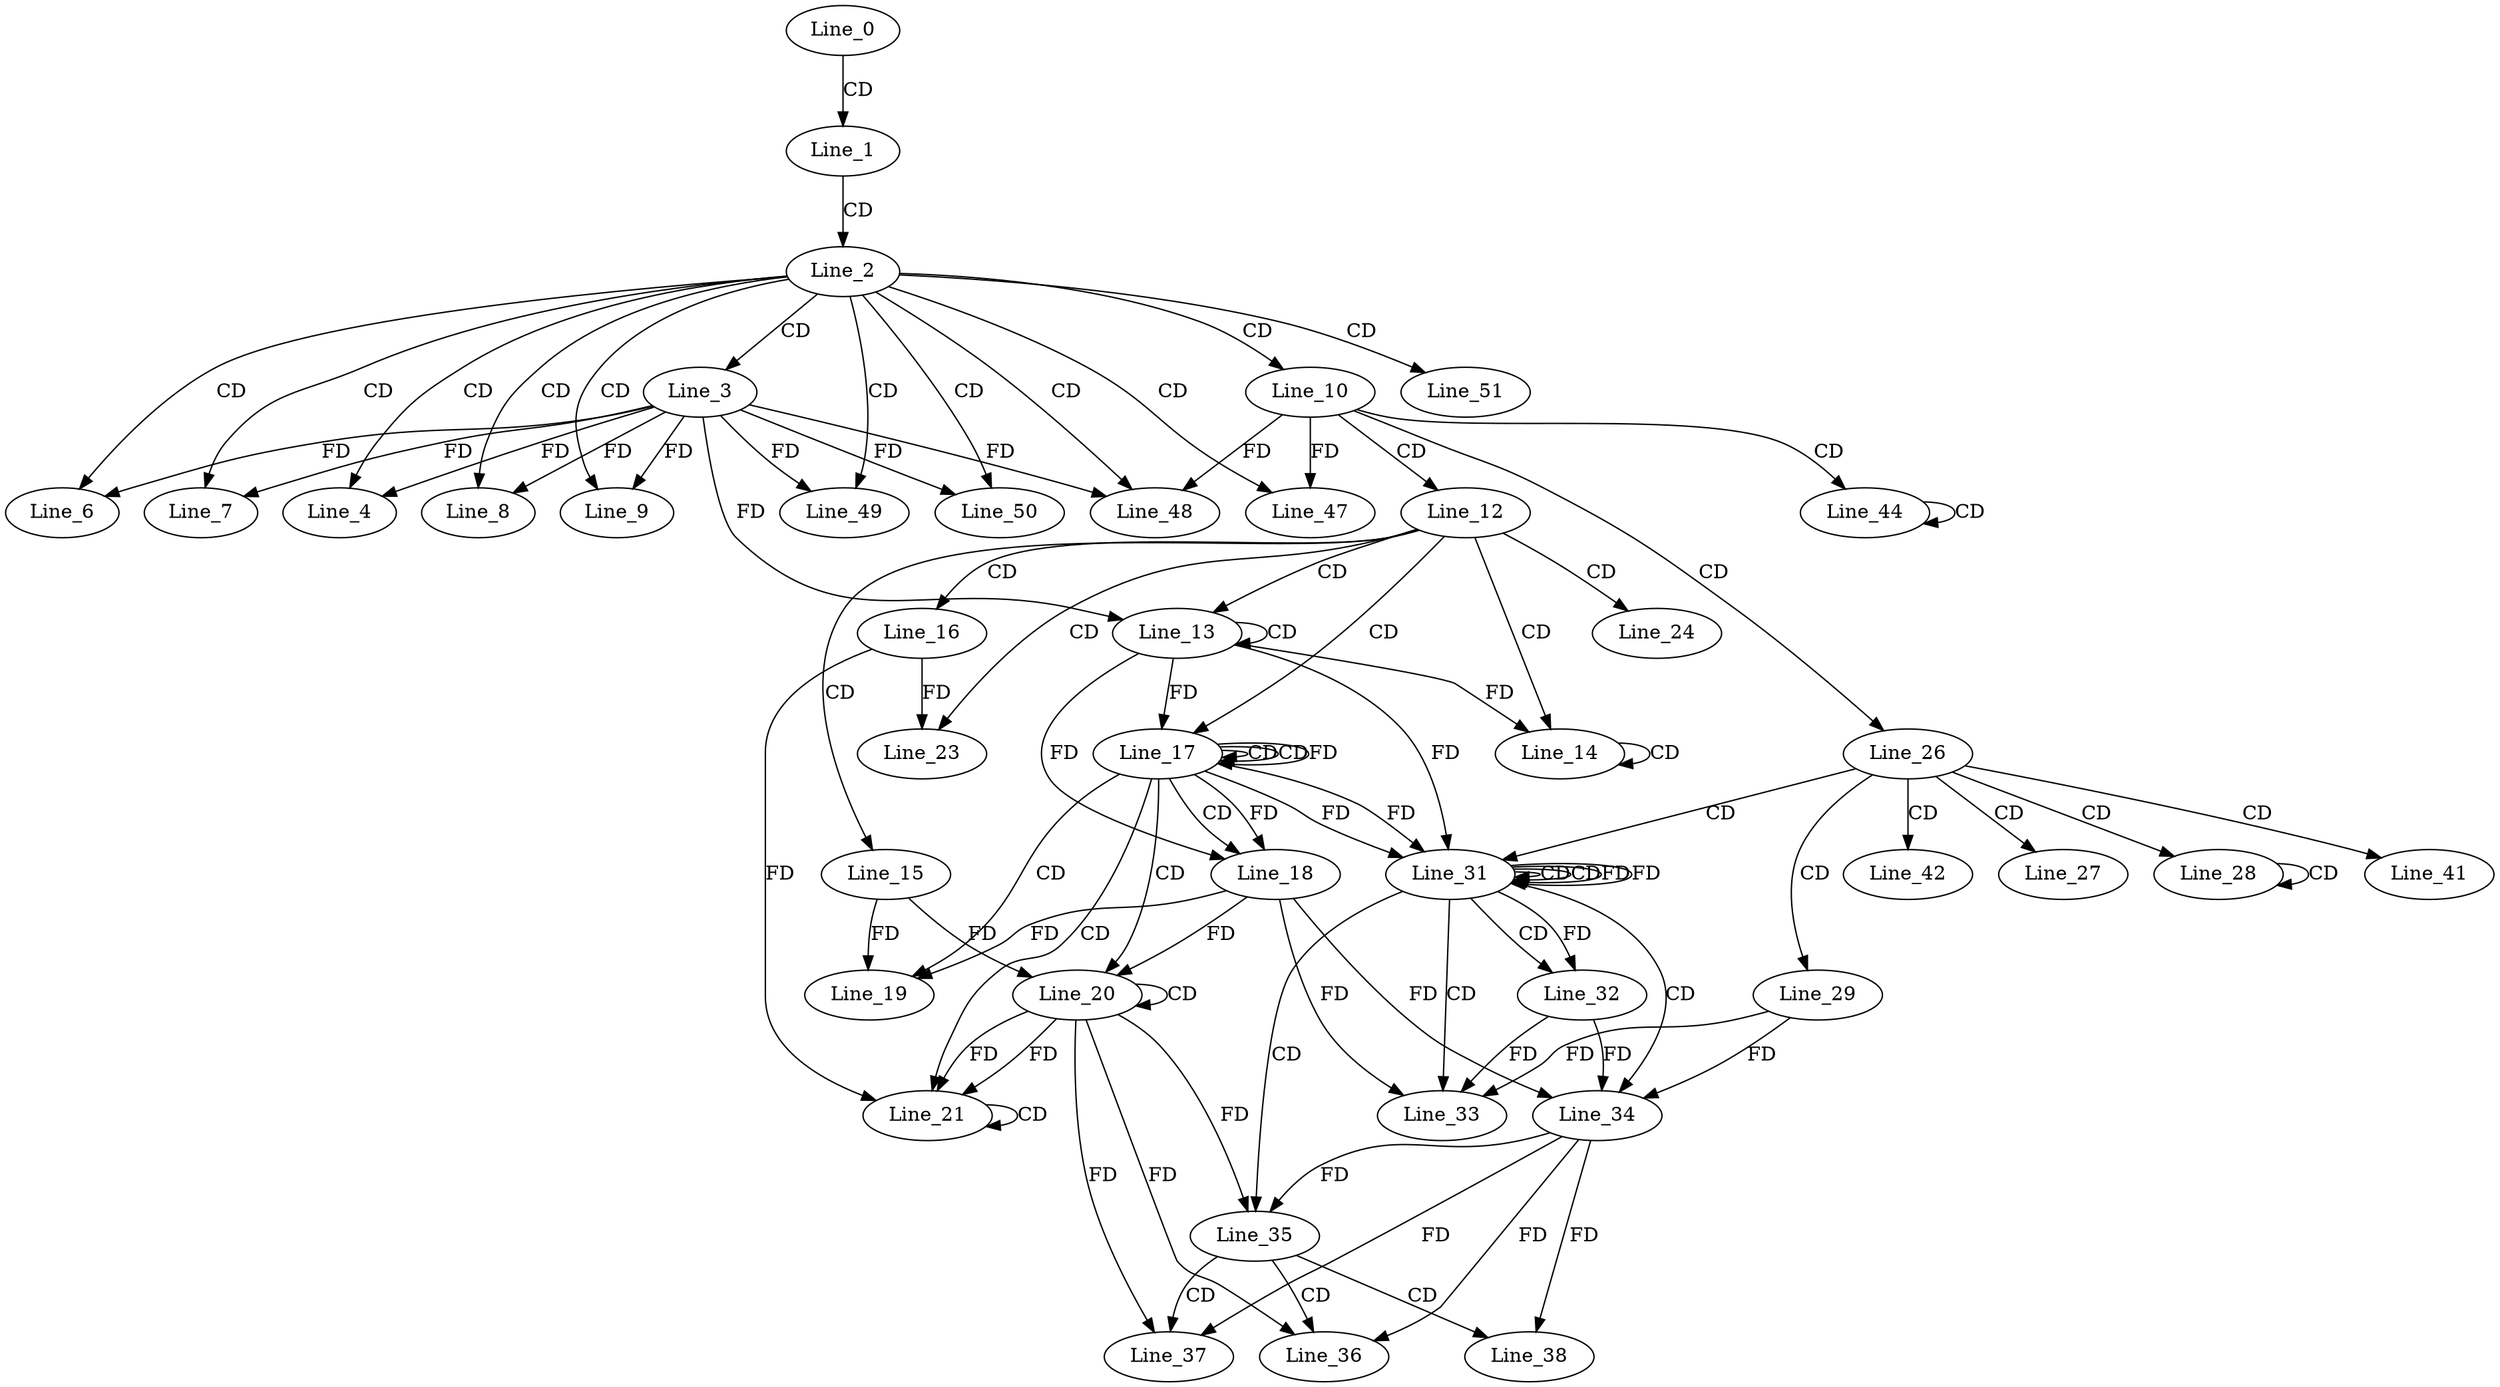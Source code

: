 digraph G {
  Line_0;
  Line_1;
  Line_2;
  Line_3;
  Line_4;
  Line_6;
  Line_7;
  Line_8;
  Line_9;
  Line_10;
  Line_10;
  Line_12;
  Line_13;
  Line_13;
  Line_14;
  Line_14;
  Line_14;
  Line_15;
  Line_16;
  Line_17;
  Line_17;
  Line_17;
  Line_17;
  Line_18;
  Line_18;
  Line_19;
  Line_20;
  Line_20;
  Line_21;
  Line_21;
  Line_23;
  Line_24;
  Line_26;
  Line_27;
  Line_28;
  Line_28;
  Line_28;
  Line_29;
  Line_31;
  Line_31;
  Line_31;
  Line_31;
  Line_32;
  Line_32;
  Line_33;
  Line_34;
  Line_34;
  Line_35;
  Line_36;
  Line_37;
  Line_38;
  Line_41;
  Line_42;
  Line_44;
  Line_44;
  Line_47;
  Line_48;
  Line_49;
  Line_50;
  Line_50;
  Line_51;
  Line_0 -> Line_1 [ label="CD" ];
  Line_1 -> Line_2 [ label="CD" ];
  Line_2 -> Line_3 [ label="CD" ];
  Line_2 -> Line_4 [ label="CD" ];
  Line_3 -> Line_4 [ label="FD" ];
  Line_2 -> Line_6 [ label="CD" ];
  Line_3 -> Line_6 [ label="FD" ];
  Line_2 -> Line_7 [ label="CD" ];
  Line_3 -> Line_7 [ label="FD" ];
  Line_2 -> Line_8 [ label="CD" ];
  Line_3 -> Line_8 [ label="FD" ];
  Line_2 -> Line_9 [ label="CD" ];
  Line_3 -> Line_9 [ label="FD" ];
  Line_2 -> Line_10 [ label="CD" ];
  Line_10 -> Line_12 [ label="CD" ];
  Line_12 -> Line_13 [ label="CD" ];
  Line_13 -> Line_13 [ label="CD" ];
  Line_3 -> Line_13 [ label="FD" ];
  Line_12 -> Line_14 [ label="CD" ];
  Line_13 -> Line_14 [ label="FD" ];
  Line_14 -> Line_14 [ label="CD" ];
  Line_12 -> Line_15 [ label="CD" ];
  Line_12 -> Line_16 [ label="CD" ];
  Line_12 -> Line_17 [ label="CD" ];
  Line_17 -> Line_17 [ label="CD" ];
  Line_17 -> Line_17 [ label="CD" ];
  Line_13 -> Line_17 [ label="FD" ];
  Line_17 -> Line_17 [ label="FD" ];
  Line_17 -> Line_18 [ label="CD" ];
  Line_13 -> Line_18 [ label="FD" ];
  Line_17 -> Line_18 [ label="FD" ];
  Line_17 -> Line_19 [ label="CD" ];
  Line_15 -> Line_19 [ label="FD" ];
  Line_18 -> Line_19 [ label="FD" ];
  Line_17 -> Line_20 [ label="CD" ];
  Line_20 -> Line_20 [ label="CD" ];
  Line_18 -> Line_20 [ label="FD" ];
  Line_15 -> Line_20 [ label="FD" ];
  Line_17 -> Line_21 [ label="CD" ];
  Line_20 -> Line_21 [ label="FD" ];
  Line_21 -> Line_21 [ label="CD" ];
  Line_16 -> Line_21 [ label="FD" ];
  Line_20 -> Line_21 [ label="FD" ];
  Line_12 -> Line_23 [ label="CD" ];
  Line_16 -> Line_23 [ label="FD" ];
  Line_12 -> Line_24 [ label="CD" ];
  Line_10 -> Line_26 [ label="CD" ];
  Line_26 -> Line_27 [ label="CD" ];
  Line_26 -> Line_28 [ label="CD" ];
  Line_28 -> Line_28 [ label="CD" ];
  Line_26 -> Line_29 [ label="CD" ];
  Line_26 -> Line_31 [ label="CD" ];
  Line_31 -> Line_31 [ label="CD" ];
  Line_17 -> Line_31 [ label="FD" ];
  Line_13 -> Line_31 [ label="FD" ];
  Line_31 -> Line_31 [ label="CD" ];
  Line_31 -> Line_31 [ label="FD" ];
  Line_17 -> Line_31 [ label="FD" ];
  Line_31 -> Line_32 [ label="CD" ];
  Line_31 -> Line_32 [ label="FD" ];
  Line_31 -> Line_33 [ label="CD" ];
  Line_29 -> Line_33 [ label="FD" ];
  Line_32 -> Line_33 [ label="FD" ];
  Line_18 -> Line_33 [ label="FD" ];
  Line_31 -> Line_34 [ label="CD" ];
  Line_32 -> Line_34 [ label="FD" ];
  Line_18 -> Line_34 [ label="FD" ];
  Line_29 -> Line_34 [ label="FD" ];
  Line_31 -> Line_35 [ label="CD" ];
  Line_34 -> Line_35 [ label="FD" ];
  Line_20 -> Line_35 [ label="FD" ];
  Line_35 -> Line_36 [ label="CD" ];
  Line_34 -> Line_36 [ label="FD" ];
  Line_20 -> Line_36 [ label="FD" ];
  Line_35 -> Line_37 [ label="CD" ];
  Line_34 -> Line_37 [ label="FD" ];
  Line_20 -> Line_37 [ label="FD" ];
  Line_35 -> Line_38 [ label="CD" ];
  Line_34 -> Line_38 [ label="FD" ];
  Line_26 -> Line_41 [ label="CD" ];
  Line_26 -> Line_42 [ label="CD" ];
  Line_10 -> Line_44 [ label="CD" ];
  Line_44 -> Line_44 [ label="CD" ];
  Line_2 -> Line_47 [ label="CD" ];
  Line_10 -> Line_47 [ label="FD" ];
  Line_2 -> Line_48 [ label="CD" ];
  Line_3 -> Line_48 [ label="FD" ];
  Line_10 -> Line_48 [ label="FD" ];
  Line_2 -> Line_49 [ label="CD" ];
  Line_3 -> Line_49 [ label="FD" ];
  Line_2 -> Line_50 [ label="CD" ];
  Line_3 -> Line_50 [ label="FD" ];
  Line_2 -> Line_51 [ label="CD" ];
  Line_31 -> Line_31 [ label="FD" ];
}
